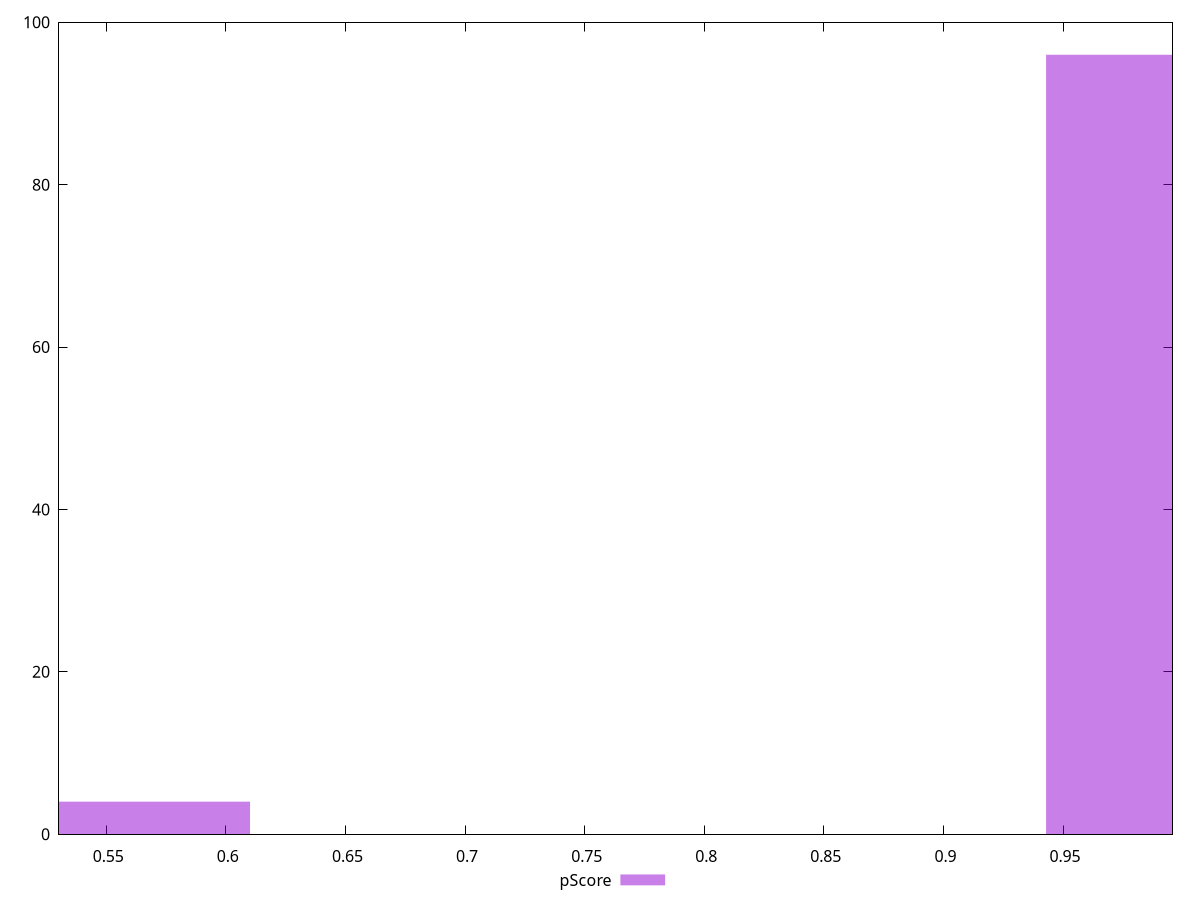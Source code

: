 reset

$pScore <<EOF
0.9983739454371751 96
0.5546521919095417 4
EOF

set key outside below
set boxwidth 0.11093043838190834
set xrange [0.5302517329077165:0.9957505318609434]
set yrange [0:100]
set trange [0:100]
set style fill transparent solid 0.5 noborder
set terminal svg size 640, 490 enhanced background rgb 'white'
set output "report_00026_2021-02-22T21:38:55.199Z/first-cpu-idle/samples/pages+cached+noadtech+nomedia/pScore/histogram.svg"

plot $pScore title "pScore" with boxes

reset

